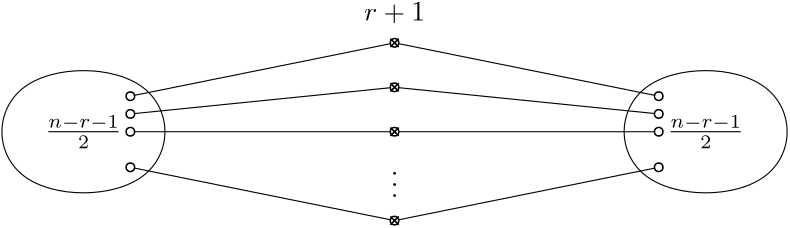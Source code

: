 <?xml version="1.0"?>
<!DOCTYPE ipe SYSTEM "ipe.dtd">
<ipe version="70010" creator="Ipe 7.0.10">
<info created="D:20120314104225" modified="D:20120314105002"/>
<ipestyle name="basic">
<symbol name="arrow/arc(spx)">
<path stroke="sym-stroke" fill="sym-stroke" pen="sym-pen">
0 0 m
-1 0.333 l
-1 -0.333 l
h
</path>
</symbol>
<symbol name="arrow/farc(spx)">
<path stroke="sym-stroke" fill="white" pen="sym-pen">
0 0 m
-1 0.333 l
-1 -0.333 l
h
</path>
</symbol>
<symbol name="mark/circle(sx)" transformations="translations">
<path fill="sym-stroke">
0.6 0 0 0.6 0 0 e
0.4 0 0 0.4 0 0 e
</path>
</symbol>
<symbol name="mark/disk(sx)" transformations="translations">
<path fill="sym-stroke">
0.6 0 0 0.6 0 0 e
</path>
</symbol>
<symbol name="mark/fdisk(sfx)" transformations="translations">
<group>
<path fill="sym-stroke" fillrule="eofill">
0.6 0 0 0.6 0 0 e
0.4 0 0 0.4 0 0 e
</path>
<path fill="sym-fill">
0.4 0 0 0.4 0 0 e
</path>
</group>
</symbol>
<symbol name="mark/box(sx)" transformations="translations">
<path fill="sym-stroke" fillrule="eofill">
-0.6 -0.6 m
0.6 -0.6 l
0.6 0.6 l
-0.6 0.6 l
h
-0.4 -0.4 m
0.4 -0.4 l
0.4 0.4 l
-0.4 0.4 l
h
</path>
</symbol>
<symbol name="mark/square(sx)" transformations="translations">
<path fill="sym-stroke">
-0.6 -0.6 m
0.6 -0.6 l
0.6 0.6 l
-0.6 0.6 l
h
</path>
</symbol>
<symbol name="mark/fsquare(sfx)" transformations="translations">
<group>
<path fill="sym-stroke" fillrule="eofill">
-0.6 -0.6 m
0.6 -0.6 l
0.6 0.6 l
-0.6 0.6 l
h
-0.4 -0.4 m
0.4 -0.4 l
0.4 0.4 l
-0.4 0.4 l
h
</path>
<path fill="sym-fill">
-0.4 -0.4 m
0.4 -0.4 l
0.4 0.4 l
-0.4 0.4 l
h
</path>
</group>
</symbol>
<symbol name="mark/cross(sx)" transformations="translations">
<group>
<path fill="sym-stroke">
-0.43 -0.57 m
0.57 0.43 l
0.43 0.57 l
-0.57 -0.43 l
h
</path>
<path fill="sym-stroke">
-0.43 0.57 m
0.57 -0.43 l
0.43 -0.57 l
-0.57 0.43 l
h
</path>
</group>
</symbol>
<symbol name="arrow/fnormal(spx)">
<path stroke="sym-stroke" fill="white" pen="sym-pen">
0 0 m
-1 0.333 l
-1 -0.333 l
h
</path>
</symbol>
<symbol name="arrow/pointed(spx)">
<path stroke="sym-stroke" fill="sym-stroke" pen="sym-pen">
0 0 m
-1 0.333 l
-0.8 0 l
-1 -0.333 l
h
</path>
</symbol>
<symbol name="arrow/fpointed(spx)">
<path stroke="sym-stroke" fill="white" pen="sym-pen">
0 0 m
-1 0.333 l
-0.8 0 l
-1 -0.333 l
h
</path>
</symbol>
<symbol name="arrow/linear(spx)">
<path stroke="sym-stroke" pen="sym-pen">
-1 0.333 m
0 0 l
-1 -0.333 l
</path>
</symbol>
<symbol name="arrow/fdouble(spx)">
<path stroke="sym-stroke" fill="white" pen="sym-pen">
0 0 m
-1 0.333 l
-1 -0.333 l
h
-1 0 m
-2 0.333 l
-2 -0.333 l
h
</path>
</symbol>
<symbol name="arrow/double(spx)">
<path stroke="sym-stroke" fill="sym-stroke" pen="sym-pen">
0 0 m
-1 0.333 l
-1 -0.333 l
h
-1 0 m
-2 0.333 l
-2 -0.333 l
h
</path>
</symbol>
<pen name="heavier" value="0.8"/>
<pen name="fat" value="1.2"/>
<pen name="ultrafat" value="2"/>
<symbolsize name="large" value="5"/>
<symbolsize name="small" value="2"/>
<symbolsize name="tiny" value="1.1"/>
<arrowsize name="large" value="10"/>
<arrowsize name="small" value="5"/>
<arrowsize name="tiny" value="3"/>
<color name="red" value="1 0 0"/>
<color name="green" value="0 1 0"/>
<color name="blue" value="0 0 1"/>
<color name="yellow" value="1 1 0"/>
<color name="orange" value="1 0.647 0"/>
<color name="gold" value="1 0.843 0"/>
<color name="purple" value="0.627 0.125 0.941"/>
<color name="gray" value="0.745"/>
<color name="brown" value="0.647 0.165 0.165"/>
<color name="navy" value="0 0 0.502"/>
<color name="pink" value="1 0.753 0.796"/>
<color name="seagreen" value="0.18 0.545 0.341"/>
<color name="turquoise" value="0.251 0.878 0.816"/>
<color name="violet" value="0.933 0.51 0.933"/>
<color name="darkblue" value="0 0 0.545"/>
<color name="darkcyan" value="0 0.545 0.545"/>
<color name="darkgray" value="0.663"/>
<color name="darkgreen" value="0 0.392 0"/>
<color name="darkmagenta" value="0.545 0 0.545"/>
<color name="darkorange" value="1 0.549 0"/>
<color name="darkred" value="0.545 0 0"/>
<color name="lightblue" value="0.678 0.847 0.902"/>
<color name="lightcyan" value="0.878 1 1"/>
<color name="lightgray" value="0.827"/>
<color name="lightgreen" value="0.565 0.933 0.565"/>
<color name="lightyellow" value="1 1 0.878"/>
<dashstyle name="dashed" value="[4] 0"/>
<dashstyle name="dotted" value="[1 3] 0"/>
<dashstyle name="dash dotted" value="[4 2 1 2] 0"/>
<dashstyle name="dash dot dotted" value="[4 2 1 2 1 2] 0"/>
<textsize name="large" value="\large"/>
<textsize name="small" value="\small"/>
<textsize name="tiny" value="\tiny"/>
<textsize name="Large" value="\Large"/>
<textsize name="LARGE" value="\LARGE"/>
<textsize name="huge" value="\huge"/>
<textsize name="Huge" value="\Huge"/>
<textsize name="footnote" value="\footnotesize"/>
<textstyle name="center" begin="\begin{center}" end="\end{center}"/>
<textstyle name="itemize" begin="\begin{itemize}" end="\end{itemize}"/>
<textstyle name="item" begin="\begin{itemize}\item{}" end="\end{itemize}"/>
<gridsize name="4 pts" value="4"/>
<gridsize name="8 pts (~3 mm)" value="8"/>
<gridsize name="16 pts (~6 mm)" value="16"/>
<gridsize name="32 pts (~12 mm)" value="32"/>
<gridsize name="10 pts (~3.5 mm)" value="10"/>
<gridsize name="20 pts (~7 mm)" value="20"/>
<gridsize name="14 pts (~5 mm)" value="14"/>
<gridsize name="28 pts (~10 mm)" value="28"/>
<gridsize name="56 pts (~20 mm)" value="56"/>
<anglesize name="90 deg" value="90"/>
<anglesize name="60 deg" value="60"/>
<anglesize name="45 deg" value="45"/>
<anglesize name="30 deg" value="30"/>
<anglesize name="22.5 deg" value="22.5"/>
<tiling name="falling" angle="-60" step="4" width="1"/>
<tiling name="rising" angle="30" step="4" width="1"/>
</ipestyle>
<page>
<layer name="alpha"/>
<view layers="alpha" active="alpha"/>
<path layer="alpha" matrix="-1 0 0 1 512 0" stroke="black" fill="white">
160.897 260.8 m
256 280 l
</path>
<path matrix="-1 0 0 1 512 0" stroke="black" fill="white">
160.897 254.4 m
256 264 l
</path>
<path matrix="-1 0 0 1 512 0" stroke="black" fill="white">
160.897 248 m
256 248 l
</path>
<path matrix="-1 0 0 1 512 0" stroke="black" fill="white">
160.897 235.2 m
256 216 l
</path>
<group matrix="-1 0 0 1 512 1.99448">
<use matrix="1 0 0 0.4 -95.1034 150.006" name="mark/fdisk(sfx)" pos="256 240" size="normal" stroke="black" fill="white"/>
<use matrix="1 0 0 0.4 -95.1034 150.006" name="mark/fdisk(sfx)" pos="256 256" size="normal" stroke="black" fill="white"/>
<use matrix="1 0 0 0.4 -95.1034 150.006" name="mark/fdisk(sfx)" pos="256 272" size="normal" stroke="black" fill="white"/>
<use matrix="1 0 0 0.4 -95.1034 150.006" name="mark/fdisk(sfx)" pos="256 208" size="normal" stroke="black" fill="white"/>
</group>
<path stroke="black">
112 272
112 224
176 224
176 272 u
</path>
<path matrix="1 0 0 1 224 0" stroke="black">
112 272
112 224
176 224
176 272 u
</path>
<text matrix="1 0 0 1 2.173 5.504" transformations="translations" pos="128 240" stroke="black" type="label" valign="baseline">$\frac{n-r-1}{2}$</text>
<text matrix="1 0 0 1 226.173 5.504" transformations="translations" pos="128 240" stroke="black" type="label" valign="baseline">$\frac{n-r-1}{2}$</text>
<text transformations="translations" pos="256 288" stroke="black" type="label" halign="center" valign="baseline">$r+1$</text>
<path stroke="black" fill="white">
160.897 260.8 m
256 280 l
</path>
<path stroke="black" fill="white">
160.897 254.4 m
256 264 l
</path>
<path stroke="black" fill="white">
160.897 248 m
256 248 l
</path>
<path stroke="black" fill="white">
160.897 235.2 m
256 216 l
</path>
<group matrix="1 0 0 1 0 8">
<use name="mark/fdisk(sfx)" pos="256 240" size="normal" stroke="black" fill="white"/>
<use name="mark/fdisk(sfx)" pos="256 256" size="normal" stroke="black" fill="white"/>
<use name="mark/fdisk(sfx)" pos="256 272" size="normal" stroke="black" fill="white"/>
<use name="mark/fdisk(sfx)" pos="256 208" size="normal" stroke="black" fill="white"/>
<text matrix="1 0 0 1 0 -7.4995" transformations="translations" pos="256 224" stroke="black" type="label" halign="center" valign="baseline">$\vdots$</text>
</group>
<group matrix="1 0 0 1 0 1.99448">
<use matrix="1 0 0 0.4 -95.1034 150.006" name="mark/fdisk(sfx)" pos="256 240" size="normal" stroke="black" fill="white"/>
<use matrix="1 0 0 0.4 -95.1034 150.006" name="mark/fdisk(sfx)" pos="256 256" size="normal" stroke="black" fill="white"/>
<use matrix="1 0 0 0.4 -95.1034 150.006" name="mark/fdisk(sfx)" pos="256 272" size="normal" stroke="black" fill="white"/>
<use matrix="1 0 0 0.4 -95.1034 150.006" name="mark/fdisk(sfx)" pos="256 208" size="normal" stroke="black" fill="white"/>
</group>
<use name="mark/cross(sx)" pos="256 280" size="normal" stroke="black"/>
<use name="mark/cross(sx)" pos="256 264" size="normal" stroke="black"/>
<use name="mark/cross(sx)" pos="256 248" size="normal" stroke="black"/>
<use name="mark/cross(sx)" pos="256 216" size="normal" stroke="black"/>
</page>
</ipe>
